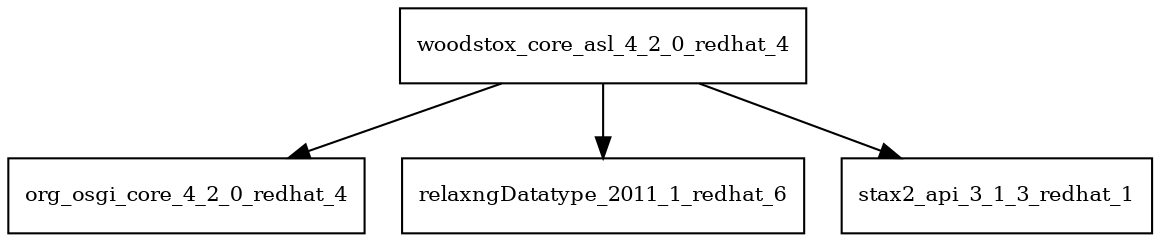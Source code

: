 digraph woodstox_core_asl_4_2_0_redhat_4_dependencies {
  node [shape = box, fontsize=10.0];
  woodstox_core_asl_4_2_0_redhat_4 -> org_osgi_core_4_2_0_redhat_4;
  woodstox_core_asl_4_2_0_redhat_4 -> relaxngDatatype_2011_1_redhat_6;
  woodstox_core_asl_4_2_0_redhat_4 -> stax2_api_3_1_3_redhat_1;
}
